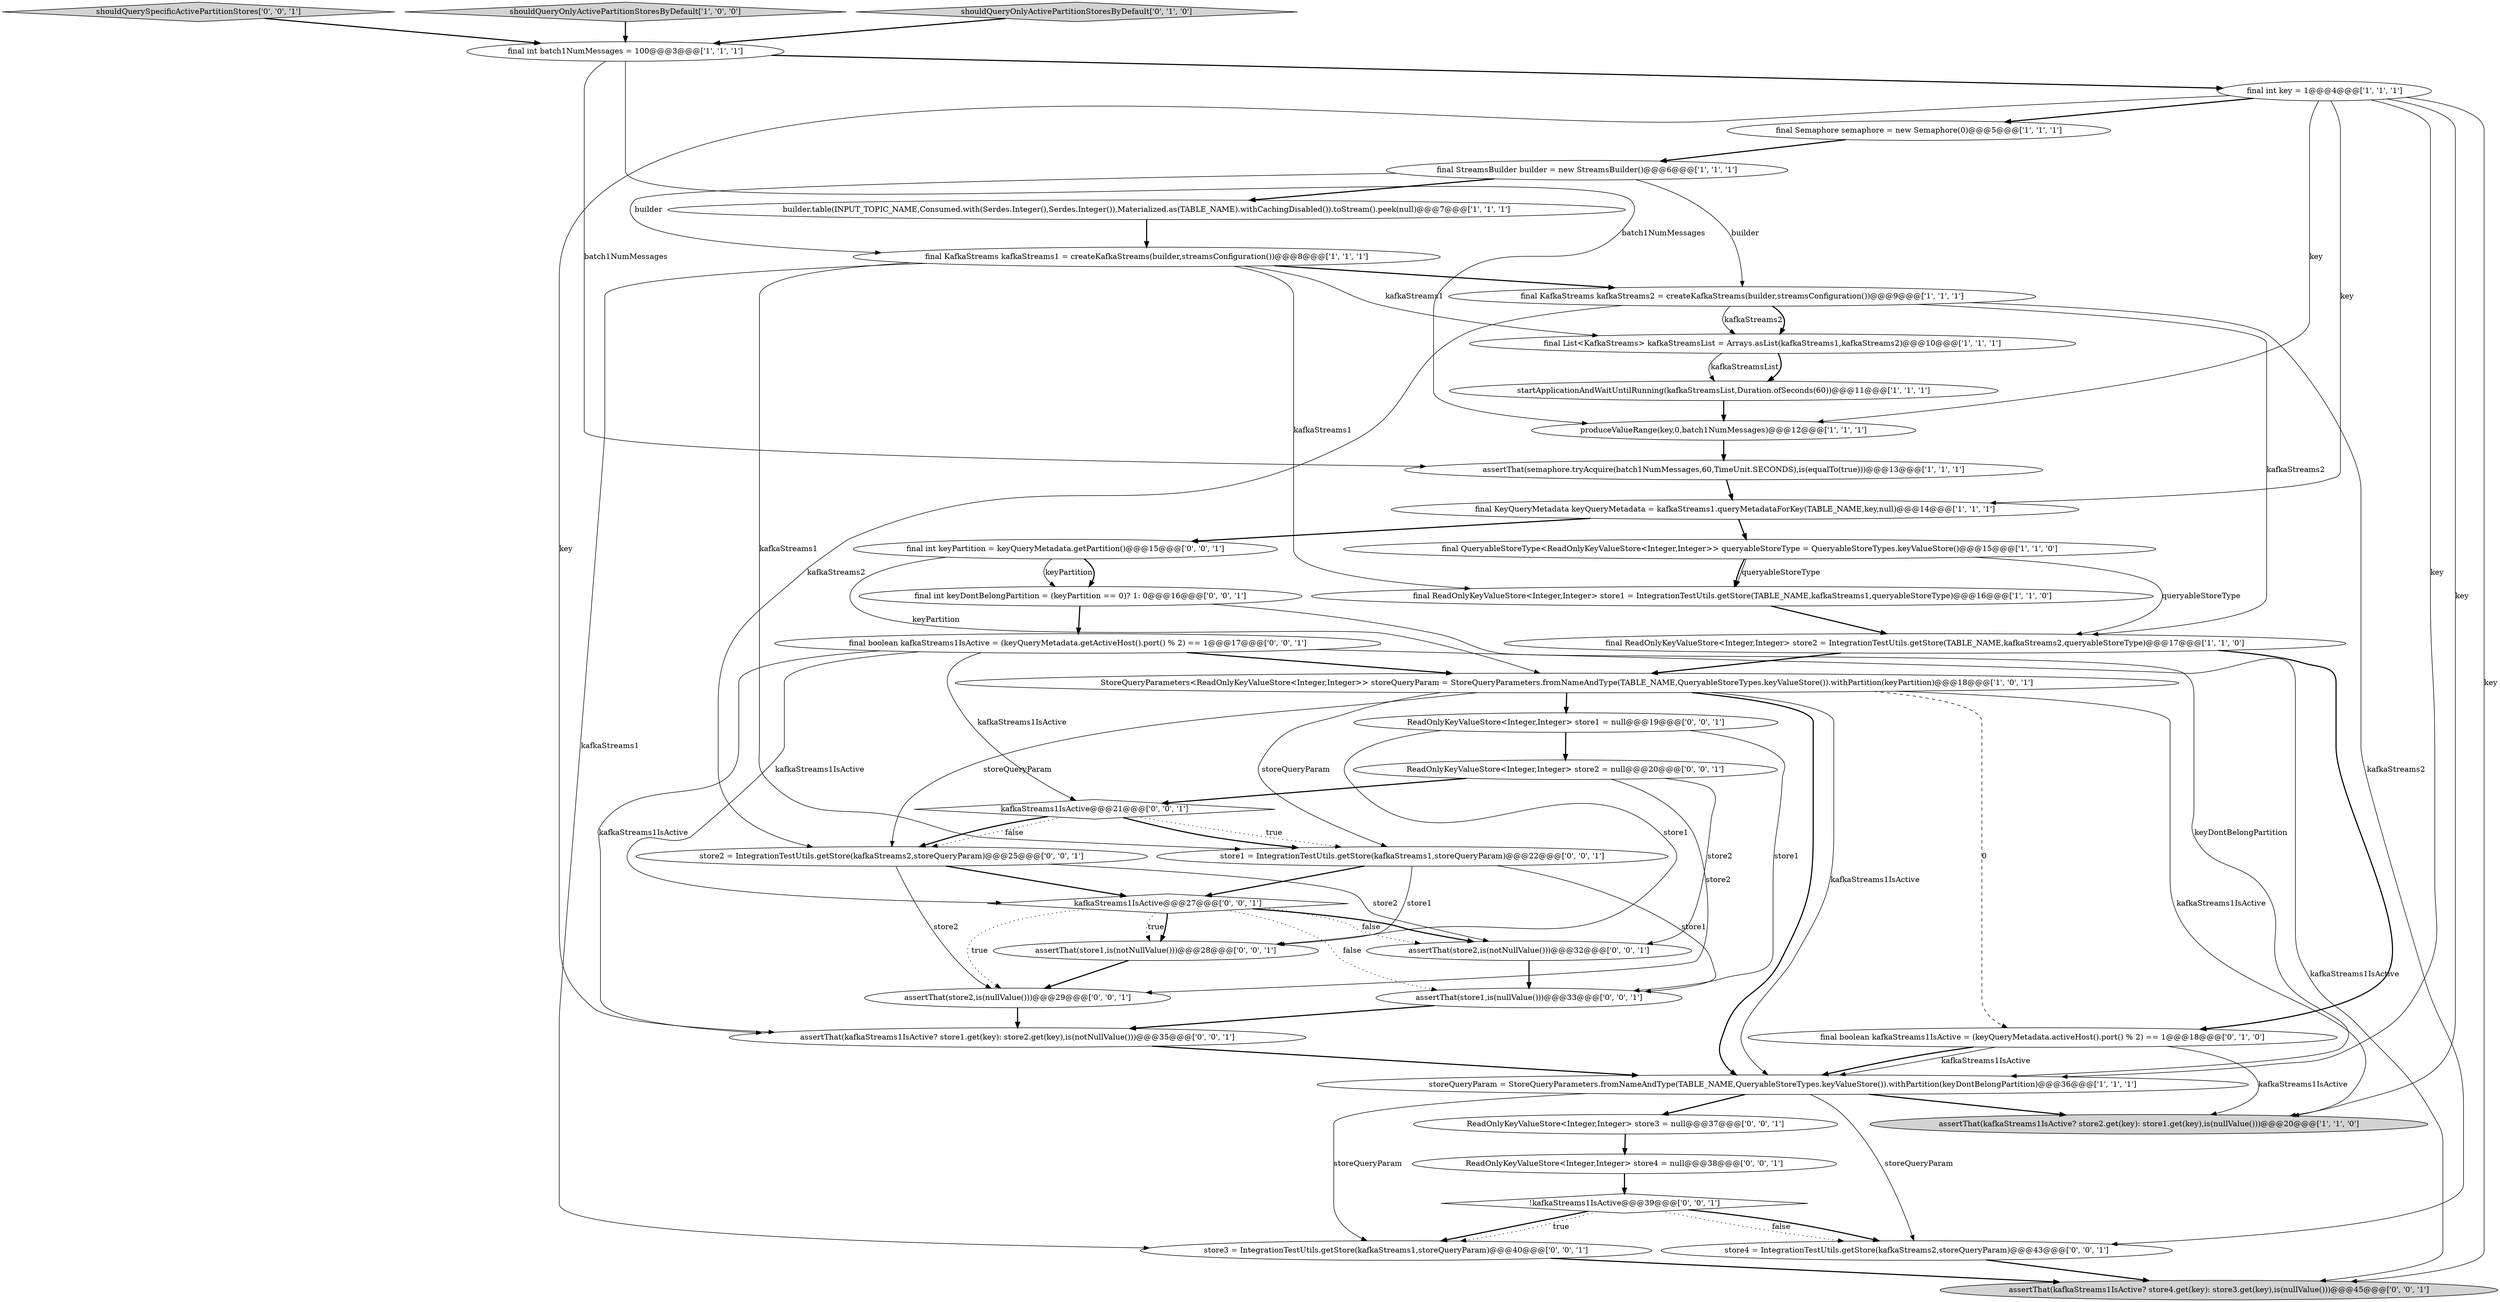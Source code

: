 digraph {
32 [style = filled, label = "final int keyPartition = keyQueryMetadata.getPartition()@@@15@@@['0', '0', '1']", fillcolor = white, shape = ellipse image = "AAA0AAABBB3BBB"];
24 [style = filled, label = "store1 = IntegrationTestUtils.getStore(kafkaStreams1,storeQueryParam)@@@22@@@['0', '0', '1']", fillcolor = white, shape = ellipse image = "AAA0AAABBB3BBB"];
40 [style = filled, label = "kafkaStreams1IsActive@@@27@@@['0', '0', '1']", fillcolor = white, shape = diamond image = "AAA0AAABBB3BBB"];
39 [style = filled, label = "final boolean kafkaStreams1IsActive = (keyQueryMetadata.getActiveHost().port() % 2) == 1@@@17@@@['0', '0', '1']", fillcolor = white, shape = ellipse image = "AAA0AAABBB3BBB"];
2 [style = filled, label = "final ReadOnlyKeyValueStore<Integer,Integer> store2 = IntegrationTestUtils.getStore(TABLE_NAME,kafkaStreams2,queryableStoreType)@@@17@@@['1', '1', '0']", fillcolor = white, shape = ellipse image = "AAA0AAABBB1BBB"];
7 [style = filled, label = "final int batch1NumMessages = 100@@@3@@@['1', '1', '1']", fillcolor = white, shape = ellipse image = "AAA0AAABBB1BBB"];
22 [style = filled, label = "assertThat(kafkaStreams1IsActive? store4.get(key): store3.get(key),is(nullValue()))@@@45@@@['0', '0', '1']", fillcolor = lightgray, shape = ellipse image = "AAA0AAABBB3BBB"];
31 [style = filled, label = "assertThat(store1,is(nullValue()))@@@33@@@['0', '0', '1']", fillcolor = white, shape = ellipse image = "AAA0AAABBB3BBB"];
12 [style = filled, label = "final Semaphore semaphore = new Semaphore(0)@@@5@@@['1', '1', '1']", fillcolor = white, shape = ellipse image = "AAA0AAABBB1BBB"];
26 [style = filled, label = "store2 = IntegrationTestUtils.getStore(kafkaStreams2,storeQueryParam)@@@25@@@['0', '0', '1']", fillcolor = white, shape = ellipse image = "AAA0AAABBB3BBB"];
35 [style = filled, label = "kafkaStreams1IsActive@@@21@@@['0', '0', '1']", fillcolor = white, shape = diamond image = "AAA0AAABBB3BBB"];
36 [style = filled, label = "assertThat(store2,is(nullValue()))@@@29@@@['0', '0', '1']", fillcolor = white, shape = ellipse image = "AAA0AAABBB3BBB"];
27 [style = filled, label = "assertThat(store1,is(notNullValue()))@@@28@@@['0', '0', '1']", fillcolor = white, shape = ellipse image = "AAA0AAABBB3BBB"];
16 [style = filled, label = "produceValueRange(key,0,batch1NumMessages)@@@12@@@['1', '1', '1']", fillcolor = white, shape = ellipse image = "AAA0AAABBB1BBB"];
8 [style = filled, label = "final int key = 1@@@4@@@['1', '1', '1']", fillcolor = white, shape = ellipse image = "AAA0AAABBB1BBB"];
33 [style = filled, label = "assertThat(kafkaStreams1IsActive? store1.get(key): store2.get(key),is(notNullValue()))@@@35@@@['0', '0', '1']", fillcolor = white, shape = ellipse image = "AAA0AAABBB3BBB"];
1 [style = filled, label = "final KafkaStreams kafkaStreams2 = createKafkaStreams(builder,streamsConfiguration())@@@9@@@['1', '1', '1']", fillcolor = white, shape = ellipse image = "AAA0AAABBB1BBB"];
20 [style = filled, label = "final boolean kafkaStreams1IsActive = (keyQueryMetadata.activeHost().port() % 2) == 1@@@18@@@['0', '1', '0']", fillcolor = white, shape = ellipse image = "AAA1AAABBB2BBB"];
30 [style = filled, label = "shouldQuerySpecificActivePartitionStores['0', '0', '1']", fillcolor = lightgray, shape = diamond image = "AAA0AAABBB3BBB"];
25 [style = filled, label = "ReadOnlyKeyValueStore<Integer,Integer> store3 = null@@@37@@@['0', '0', '1']", fillcolor = white, shape = ellipse image = "AAA0AAABBB3BBB"];
23 [style = filled, label = "store3 = IntegrationTestUtils.getStore(kafkaStreams1,storeQueryParam)@@@40@@@['0', '0', '1']", fillcolor = white, shape = ellipse image = "AAA0AAABBB3BBB"];
21 [style = filled, label = "final int keyDontBelongPartition = (keyPartition == 0)? 1: 0@@@16@@@['0', '0', '1']", fillcolor = white, shape = ellipse image = "AAA0AAABBB3BBB"];
28 [style = filled, label = "!kafkaStreams1IsActive@@@39@@@['0', '0', '1']", fillcolor = white, shape = diamond image = "AAA0AAABBB3BBB"];
18 [style = filled, label = "shouldQueryOnlyActivePartitionStoresByDefault['1', '0', '0']", fillcolor = lightgray, shape = diamond image = "AAA0AAABBB1BBB"];
14 [style = filled, label = "StoreQueryParameters<ReadOnlyKeyValueStore<Integer,Integer>> storeQueryParam = StoreQueryParameters.fromNameAndType(TABLE_NAME,QueryableStoreTypes.keyValueStore()).withPartition(keyPartition)@@@18@@@['1', '0', '1']", fillcolor = white, shape = ellipse image = "AAA0AAABBB1BBB"];
15 [style = filled, label = "final QueryableStoreType<ReadOnlyKeyValueStore<Integer,Integer>> queryableStoreType = QueryableStoreTypes.keyValueStore()@@@15@@@['1', '1', '0']", fillcolor = white, shape = ellipse image = "AAA0AAABBB1BBB"];
4 [style = filled, label = "assertThat(kafkaStreams1IsActive? store2.get(key): store1.get(key),is(nullValue()))@@@20@@@['1', '1', '0']", fillcolor = lightgray, shape = ellipse image = "AAA0AAABBB1BBB"];
17 [style = filled, label = "final KeyQueryMetadata keyQueryMetadata = kafkaStreams1.queryMetadataForKey(TABLE_NAME,key,null)@@@14@@@['1', '1', '1']", fillcolor = white, shape = ellipse image = "AAA0AAABBB1BBB"];
9 [style = filled, label = "final StreamsBuilder builder = new StreamsBuilder()@@@6@@@['1', '1', '1']", fillcolor = white, shape = ellipse image = "AAA0AAABBB1BBB"];
29 [style = filled, label = "store4 = IntegrationTestUtils.getStore(kafkaStreams2,storeQueryParam)@@@43@@@['0', '0', '1']", fillcolor = white, shape = ellipse image = "AAA0AAABBB3BBB"];
5 [style = filled, label = "final List<KafkaStreams> kafkaStreamsList = Arrays.asList(kafkaStreams1,kafkaStreams2)@@@10@@@['1', '1', '1']", fillcolor = white, shape = ellipse image = "AAA0AAABBB1BBB"];
19 [style = filled, label = "shouldQueryOnlyActivePartitionStoresByDefault['0', '1', '0']", fillcolor = lightgray, shape = diamond image = "AAA0AAABBB2BBB"];
10 [style = filled, label = "final KafkaStreams kafkaStreams1 = createKafkaStreams(builder,streamsConfiguration())@@@8@@@['1', '1', '1']", fillcolor = white, shape = ellipse image = "AAA0AAABBB1BBB"];
11 [style = filled, label = "startApplicationAndWaitUntilRunning(kafkaStreamsList,Duration.ofSeconds(60))@@@11@@@['1', '1', '1']", fillcolor = white, shape = ellipse image = "AAA0AAABBB1BBB"];
34 [style = filled, label = "ReadOnlyKeyValueStore<Integer,Integer> store4 = null@@@38@@@['0', '0', '1']", fillcolor = white, shape = ellipse image = "AAA0AAABBB3BBB"];
0 [style = filled, label = "final ReadOnlyKeyValueStore<Integer,Integer> store1 = IntegrationTestUtils.getStore(TABLE_NAME,kafkaStreams1,queryableStoreType)@@@16@@@['1', '1', '0']", fillcolor = white, shape = ellipse image = "AAA0AAABBB1BBB"];
41 [style = filled, label = "assertThat(store2,is(notNullValue()))@@@32@@@['0', '0', '1']", fillcolor = white, shape = ellipse image = "AAA0AAABBB3BBB"];
6 [style = filled, label = "storeQueryParam = StoreQueryParameters.fromNameAndType(TABLE_NAME,QueryableStoreTypes.keyValueStore()).withPartition(keyDontBelongPartition)@@@36@@@['1', '1', '1']", fillcolor = white, shape = ellipse image = "AAA0AAABBB1BBB"];
38 [style = filled, label = "ReadOnlyKeyValueStore<Integer,Integer> store2 = null@@@20@@@['0', '0', '1']", fillcolor = white, shape = ellipse image = "AAA0AAABBB3BBB"];
37 [style = filled, label = "ReadOnlyKeyValueStore<Integer,Integer> store1 = null@@@19@@@['0', '0', '1']", fillcolor = white, shape = ellipse image = "AAA0AAABBB3BBB"];
13 [style = filled, label = "assertThat(semaphore.tryAcquire(batch1NumMessages,60,TimeUnit.SECONDS),is(equalTo(true)))@@@13@@@['1', '1', '1']", fillcolor = white, shape = ellipse image = "AAA0AAABBB1BBB"];
3 [style = filled, label = "builder.table(INPUT_TOPIC_NAME,Consumed.with(Serdes.Integer(),Serdes.Integer()),Materialized.as(TABLE_NAME).withCachingDisabled()).toStream().peek(null)@@@7@@@['1', '1', '1']", fillcolor = white, shape = ellipse image = "AAA0AAABBB1BBB"];
37->31 [style = solid, label="store1"];
23->22 [style = bold, label=""];
3->10 [style = bold, label=""];
24->31 [style = solid, label="store1"];
38->41 [style = solid, label="store2"];
20->6 [style = bold, label=""];
14->4 [style = solid, label="kafkaStreams1IsActive"];
21->39 [style = bold, label=""];
11->16 [style = bold, label=""];
39->22 [style = solid, label="kafkaStreams1IsActive"];
16->13 [style = bold, label=""];
40->31 [style = dotted, label="false"];
40->27 [style = dotted, label="true"];
15->0 [style = solid, label="queryableStoreType"];
15->0 [style = bold, label=""];
28->29 [style = dotted, label="false"];
26->40 [style = bold, label=""];
30->7 [style = bold, label=""];
6->25 [style = bold, label=""];
38->35 [style = bold, label=""];
20->4 [style = solid, label="kafkaStreams1IsActive"];
20->6 [style = solid, label="kafkaStreams1IsActive"];
1->5 [style = solid, label="kafkaStreams2"];
10->24 [style = solid, label="kafkaStreams1"];
19->7 [style = bold, label=""];
15->2 [style = solid, label="queryableStoreType"];
31->33 [style = bold, label=""];
35->26 [style = bold, label=""];
5->11 [style = solid, label="kafkaStreamsList"];
28->29 [style = bold, label=""];
1->5 [style = bold, label=""];
39->14 [style = bold, label=""];
26->36 [style = solid, label="store2"];
10->0 [style = solid, label="kafkaStreams1"];
34->28 [style = bold, label=""];
25->34 [style = bold, label=""];
8->6 [style = solid, label="key"];
7->16 [style = solid, label="batch1NumMessages"];
38->36 [style = solid, label="store2"];
10->23 [style = solid, label="kafkaStreams1"];
33->6 [style = bold, label=""];
39->35 [style = solid, label="kafkaStreams1IsActive"];
12->9 [style = bold, label=""];
17->32 [style = bold, label=""];
37->38 [style = bold, label=""];
17->15 [style = bold, label=""];
32->14 [style = solid, label="keyPartition"];
32->21 [style = solid, label="keyPartition"];
8->16 [style = solid, label="key"];
8->22 [style = solid, label="key"];
24->40 [style = bold, label=""];
7->8 [style = bold, label=""];
24->27 [style = solid, label="store1"];
35->24 [style = dotted, label="true"];
6->4 [style = bold, label=""];
8->4 [style = solid, label="key"];
13->17 [style = bold, label=""];
28->23 [style = bold, label=""];
41->31 [style = bold, label=""];
39->33 [style = solid, label="kafkaStreams1IsActive"];
40->27 [style = bold, label=""];
26->41 [style = solid, label="store2"];
10->1 [style = bold, label=""];
40->41 [style = bold, label=""];
8->33 [style = solid, label="key"];
21->6 [style = solid, label="keyDontBelongPartition"];
7->13 [style = solid, label="batch1NumMessages"];
36->33 [style = bold, label=""];
28->23 [style = dotted, label="true"];
14->24 [style = solid, label="storeQueryParam"];
40->41 [style = dotted, label="false"];
35->24 [style = bold, label=""];
40->36 [style = dotted, label="true"];
35->26 [style = dotted, label="false"];
9->10 [style = solid, label="builder"];
18->7 [style = bold, label=""];
8->12 [style = bold, label=""];
6->23 [style = solid, label="storeQueryParam"];
9->1 [style = solid, label="builder"];
9->3 [style = bold, label=""];
14->37 [style = bold, label=""];
1->29 [style = solid, label="kafkaStreams2"];
39->40 [style = solid, label="kafkaStreams1IsActive"];
8->17 [style = solid, label="key"];
32->21 [style = bold, label=""];
6->29 [style = solid, label="storeQueryParam"];
27->36 [style = bold, label=""];
37->27 [style = solid, label="store1"];
5->11 [style = bold, label=""];
14->20 [style = dashed, label="0"];
2->20 [style = bold, label=""];
14->6 [style = bold, label=""];
1->2 [style = solid, label="kafkaStreams2"];
14->6 [style = solid, label="kafkaStreams1IsActive"];
29->22 [style = bold, label=""];
1->26 [style = solid, label="kafkaStreams2"];
2->14 [style = bold, label=""];
0->2 [style = bold, label=""];
14->26 [style = solid, label="storeQueryParam"];
10->5 [style = solid, label="kafkaStreams1"];
}
